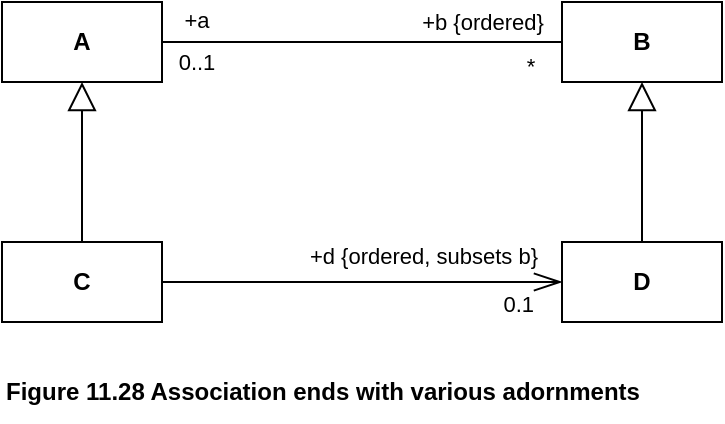 <mxfile version="21.6.5" type="device">
  <diagram name="Page-1" id="EfOD88xJCEG1TyOm0YSO">
    <mxGraphModel dx="880" dy="511" grid="1" gridSize="10" guides="1" tooltips="1" connect="1" arrows="1" fold="1" page="1" pageScale="1" pageWidth="1169" pageHeight="827" math="0" shadow="0">
      <root>
        <mxCell id="0" />
        <mxCell id="1" parent="0" />
        <mxCell id="zpj6DPag-71tL-bmm5ng-5" style="edgeStyle=orthogonalEdgeStyle;rounded=0;orthogonalLoop=1;jettySize=auto;html=1;exitX=1;exitY=0.5;exitDx=0;exitDy=0;entryX=0;entryY=0.5;entryDx=0;entryDy=0;endArrow=none;endFill=0;" edge="1" parent="1" source="zpj6DPag-71tL-bmm5ng-1" target="zpj6DPag-71tL-bmm5ng-4">
          <mxGeometry relative="1" as="geometry" />
        </mxCell>
        <mxCell id="zpj6DPag-71tL-bmm5ng-10" value="+a" style="edgeLabel;html=1;align=center;verticalAlign=middle;resizable=0;points=[];" vertex="1" connectable="0" parent="zpj6DPag-71tL-bmm5ng-5">
          <mxGeometry x="-0.83" y="-1" relative="1" as="geometry">
            <mxPoint y="-12" as="offset" />
          </mxGeometry>
        </mxCell>
        <mxCell id="zpj6DPag-71tL-bmm5ng-11" value="0..1" style="edgeLabel;html=1;align=center;verticalAlign=middle;resizable=0;points=[];" vertex="1" connectable="0" parent="zpj6DPag-71tL-bmm5ng-5">
          <mxGeometry x="-0.83" relative="1" as="geometry">
            <mxPoint y="10" as="offset" />
          </mxGeometry>
        </mxCell>
        <mxCell id="zpj6DPag-71tL-bmm5ng-12" value="+b {ordered}" style="edgeLabel;html=1;align=center;verticalAlign=middle;resizable=0;points=[];" vertex="1" connectable="0" parent="zpj6DPag-71tL-bmm5ng-5">
          <mxGeometry x="0.6" y="1" relative="1" as="geometry">
            <mxPoint y="-9" as="offset" />
          </mxGeometry>
        </mxCell>
        <mxCell id="zpj6DPag-71tL-bmm5ng-13" value="*" style="edgeLabel;html=1;align=center;verticalAlign=middle;resizable=0;points=[];" vertex="1" connectable="0" parent="zpj6DPag-71tL-bmm5ng-5">
          <mxGeometry x="0.75" y="-2" relative="1" as="geometry">
            <mxPoint x="9" y="10" as="offset" />
          </mxGeometry>
        </mxCell>
        <mxCell id="zpj6DPag-71tL-bmm5ng-1" value="A" style="whiteSpace=wrap;html=1;fontStyle=1" vertex="1" parent="1">
          <mxGeometry x="40" y="40" width="80" height="40" as="geometry" />
        </mxCell>
        <mxCell id="zpj6DPag-71tL-bmm5ng-6" style="edgeStyle=orthogonalEdgeStyle;rounded=0;orthogonalLoop=1;jettySize=auto;html=1;exitX=0.5;exitY=0;exitDx=0;exitDy=0;entryX=0.5;entryY=1;entryDx=0;entryDy=0;endArrow=block;endFill=0;endSize=12;" edge="1" parent="1" source="zpj6DPag-71tL-bmm5ng-2" target="zpj6DPag-71tL-bmm5ng-1">
          <mxGeometry relative="1" as="geometry" />
        </mxCell>
        <mxCell id="zpj6DPag-71tL-bmm5ng-7" style="edgeStyle=orthogonalEdgeStyle;rounded=0;orthogonalLoop=1;jettySize=auto;html=1;exitX=1;exitY=0.5;exitDx=0;exitDy=0;endSize=12;endArrow=openThin;endFill=0;" edge="1" parent="1" source="zpj6DPag-71tL-bmm5ng-2" target="zpj6DPag-71tL-bmm5ng-3">
          <mxGeometry relative="1" as="geometry" />
        </mxCell>
        <mxCell id="zpj6DPag-71tL-bmm5ng-14" value="+d {ordered, subsets b}" style="edgeLabel;html=1;align=right;verticalAlign=middle;resizable=0;points=[];" vertex="1" connectable="0" parent="zpj6DPag-71tL-bmm5ng-7">
          <mxGeometry x="0.74" relative="1" as="geometry">
            <mxPoint x="14" y="-13" as="offset" />
          </mxGeometry>
        </mxCell>
        <mxCell id="zpj6DPag-71tL-bmm5ng-15" value="0.1" style="edgeLabel;html=1;align=right;verticalAlign=middle;resizable=0;points=[];" vertex="1" connectable="0" parent="zpj6DPag-71tL-bmm5ng-7">
          <mxGeometry x="0.71" y="-1" relative="1" as="geometry">
            <mxPoint x="15" y="10" as="offset" />
          </mxGeometry>
        </mxCell>
        <mxCell id="zpj6DPag-71tL-bmm5ng-2" value="C" style="whiteSpace=wrap;html=1;fontStyle=1" vertex="1" parent="1">
          <mxGeometry x="40" y="160" width="80" height="40" as="geometry" />
        </mxCell>
        <mxCell id="zpj6DPag-71tL-bmm5ng-8" style="edgeStyle=orthogonalEdgeStyle;rounded=0;orthogonalLoop=1;jettySize=auto;html=1;exitX=0.5;exitY=0;exitDx=0;exitDy=0;endArrow=block;endFill=0;endSize=12;" edge="1" parent="1" source="zpj6DPag-71tL-bmm5ng-3" target="zpj6DPag-71tL-bmm5ng-4">
          <mxGeometry relative="1" as="geometry" />
        </mxCell>
        <mxCell id="zpj6DPag-71tL-bmm5ng-3" value="D" style="whiteSpace=wrap;html=1;fontStyle=1" vertex="1" parent="1">
          <mxGeometry x="320" y="160" width="80" height="40" as="geometry" />
        </mxCell>
        <mxCell id="zpj6DPag-71tL-bmm5ng-4" value="B" style="whiteSpace=wrap;html=1;fontStyle=1" vertex="1" parent="1">
          <mxGeometry x="320" y="40" width="80" height="40" as="geometry" />
        </mxCell>
        <mxCell id="zpj6DPag-71tL-bmm5ng-9" value="&lt;b&gt;Figure 11.28 Association ends with various adornments&lt;/b&gt;" style="text;html=1;align=left;verticalAlign=middle;resizable=0;points=[];autosize=1;strokeColor=none;fillColor=none;" vertex="1" parent="1">
          <mxGeometry x="40" y="220" width="340" height="30" as="geometry" />
        </mxCell>
      </root>
    </mxGraphModel>
  </diagram>
</mxfile>
